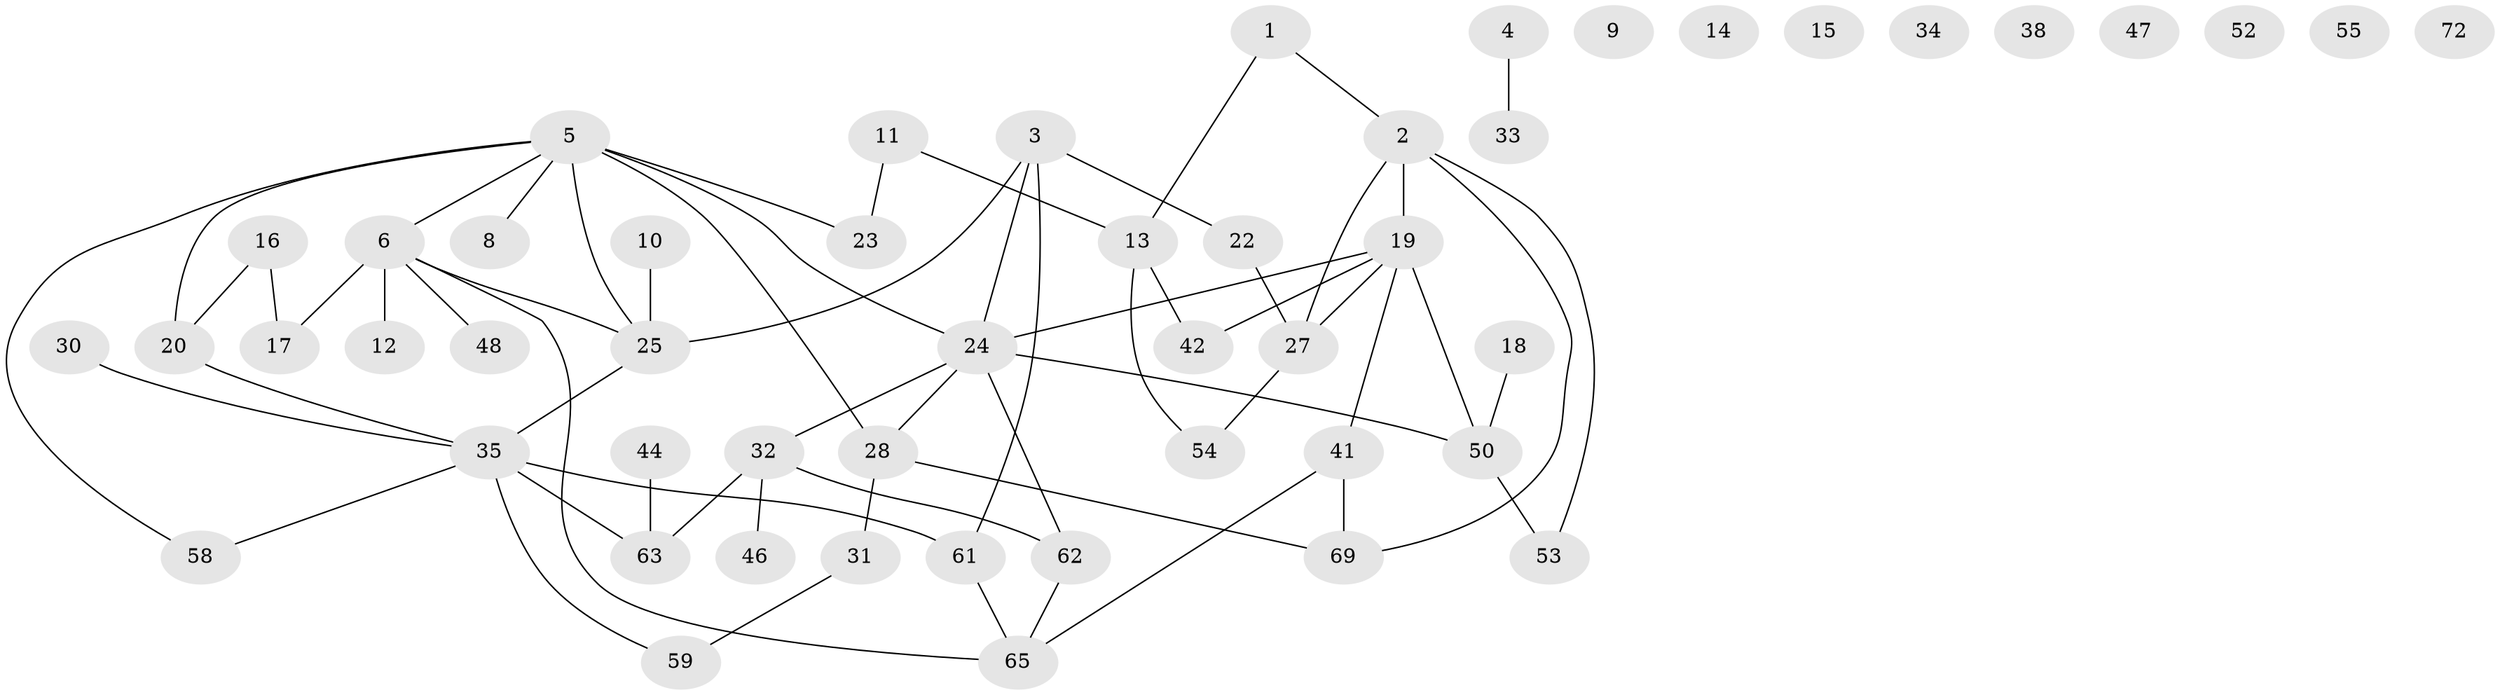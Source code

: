 // original degree distribution, {2: 0.23529411764705882, 3: 0.2823529411764706, 1: 0.2, 4: 0.12941176470588237, 0: 0.10588235294117647, 5: 0.03529411764705882, 8: 0.011764705882352941}
// Generated by graph-tools (version 1.1) at 2025/16/03/04/25 18:16:43]
// undirected, 51 vertices, 62 edges
graph export_dot {
graph [start="1"]
  node [color=gray90,style=filled];
  1;
  2 [super="+45"];
  3 [super="+7"];
  4 [super="+80"];
  5 [super="+68+57+21"];
  6 [super="+77+74"];
  8;
  9;
  10;
  11 [super="+73"];
  12;
  13;
  14;
  15;
  16 [super="+36"];
  17;
  18;
  19 [super="+26+51"];
  20;
  22 [super="+43"];
  23;
  24 [super="+40+29"];
  25 [super="+56"];
  27 [super="+49"];
  28;
  30 [super="+64"];
  31;
  32 [super="+81"];
  33;
  34;
  35 [super="+71+70"];
  38;
  41;
  42 [super="+75"];
  44;
  46;
  47;
  48;
  50 [super="+60"];
  52;
  53;
  54;
  55;
  58;
  59;
  61;
  62 [super="+76"];
  63;
  65;
  69;
  72;
  1 -- 2;
  1 -- 13;
  2 -- 19;
  2 -- 53;
  2 -- 27;
  2 -- 69;
  3 -- 61;
  3 -- 24;
  3 -- 25;
  3 -- 22;
  4 -- 33;
  5 -- 24;
  5 -- 23 [weight=2];
  5 -- 8;
  5 -- 58;
  5 -- 28;
  5 -- 6;
  5 -- 25;
  5 -- 20;
  6 -- 48;
  6 -- 65;
  6 -- 17;
  6 -- 12;
  6 -- 25;
  10 -- 25;
  11 -- 13;
  11 -- 23;
  13 -- 54;
  13 -- 42;
  16 -- 17;
  16 -- 20;
  18 -- 50;
  19 -- 24;
  19 -- 41;
  19 -- 42;
  19 -- 50;
  19 -- 27;
  20 -- 35;
  22 -- 27;
  24 -- 50;
  24 -- 32;
  24 -- 28;
  24 -- 62;
  25 -- 35;
  27 -- 54;
  28 -- 31;
  28 -- 69;
  30 -- 35;
  31 -- 59;
  32 -- 46;
  32 -- 63;
  32 -- 62;
  35 -- 58;
  35 -- 59;
  35 -- 61;
  35 -- 63;
  41 -- 65;
  41 -- 69;
  44 -- 63;
  50 -- 53;
  61 -- 65;
  62 -- 65;
}
